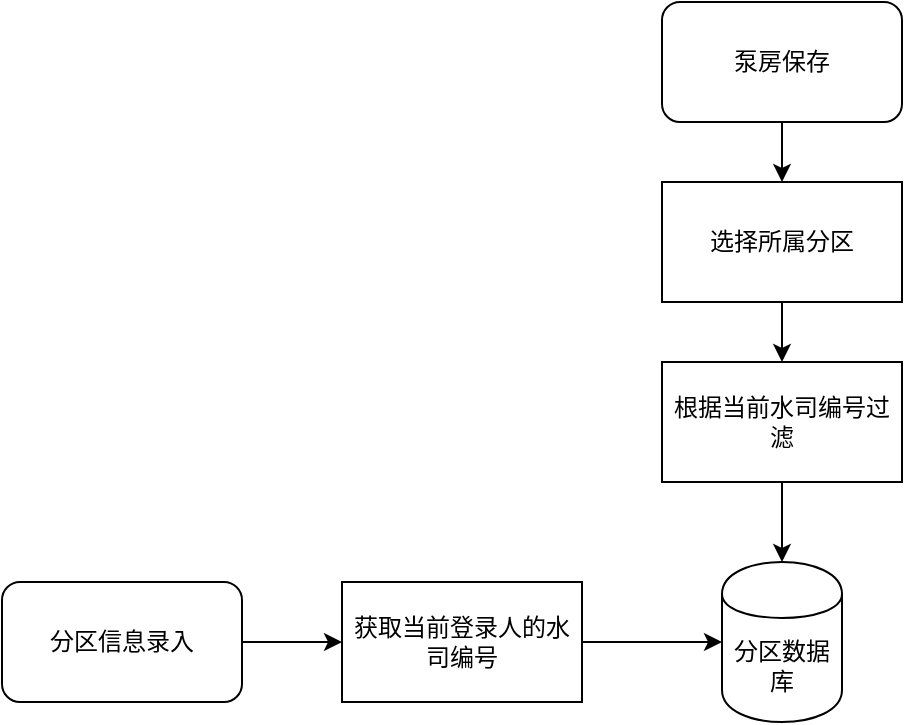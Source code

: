 <mxfile version="12.4.1" type="github" pages="1">
  <diagram id="_We5dEdMrlxPzOkpL0Iy" name="Page-1">
    <mxGraphModel dx="910" dy="523" grid="1" gridSize="10" guides="1" tooltips="1" connect="1" arrows="1" fold="1" page="1" pageScale="1" pageWidth="827" pageHeight="1169" math="0" shadow="0">
      <root>
        <mxCell id="0"/>
        <mxCell id="1" parent="0"/>
        <mxCell id="U1DZr8nLX2y_3NI-oWV1-13" style="edgeStyle=orthogonalEdgeStyle;rounded=0;orthogonalLoop=1;jettySize=auto;html=1;" edge="1" parent="1" source="U1DZr8nLX2y_3NI-oWV1-1" target="U1DZr8nLX2y_3NI-oWV1-2">
          <mxGeometry relative="1" as="geometry"/>
        </mxCell>
        <mxCell id="U1DZr8nLX2y_3NI-oWV1-1" value="分区信息录入" style="rounded=1;whiteSpace=wrap;html=1;" vertex="1" parent="1">
          <mxGeometry x="188" y="400" width="120" height="60" as="geometry"/>
        </mxCell>
        <mxCell id="U1DZr8nLX2y_3NI-oWV1-12" style="edgeStyle=orthogonalEdgeStyle;rounded=0;orthogonalLoop=1;jettySize=auto;html=1;" edge="1" parent="1" source="U1DZr8nLX2y_3NI-oWV1-2" target="U1DZr8nLX2y_3NI-oWV1-4">
          <mxGeometry relative="1" as="geometry"/>
        </mxCell>
        <mxCell id="U1DZr8nLX2y_3NI-oWV1-2" value="获取当前登录人的水司编号" style="rounded=0;whiteSpace=wrap;html=1;" vertex="1" parent="1">
          <mxGeometry x="358" y="400" width="120" height="60" as="geometry"/>
        </mxCell>
        <mxCell id="U1DZr8nLX2y_3NI-oWV1-4" value="分区数据库" style="shape=cylinder;whiteSpace=wrap;html=1;boundedLbl=1;backgroundOutline=1;" vertex="1" parent="1">
          <mxGeometry x="548" y="390" width="60" height="80" as="geometry"/>
        </mxCell>
        <mxCell id="U1DZr8nLX2y_3NI-oWV1-11" style="edgeStyle=orthogonalEdgeStyle;rounded=0;orthogonalLoop=1;jettySize=auto;html=1;" edge="1" parent="1" source="U1DZr8nLX2y_3NI-oWV1-6" target="U1DZr8nLX2y_3NI-oWV1-4">
          <mxGeometry relative="1" as="geometry"/>
        </mxCell>
        <mxCell id="U1DZr8nLX2y_3NI-oWV1-6" value="根据当前水司编号过滤" style="rounded=0;whiteSpace=wrap;html=1;" vertex="1" parent="1">
          <mxGeometry x="518" y="290" width="120" height="60" as="geometry"/>
        </mxCell>
        <mxCell id="U1DZr8nLX2y_3NI-oWV1-9" style="edgeStyle=orthogonalEdgeStyle;rounded=0;orthogonalLoop=1;jettySize=auto;html=1;" edge="1" parent="1" source="U1DZr8nLX2y_3NI-oWV1-7" target="U1DZr8nLX2y_3NI-oWV1-8">
          <mxGeometry relative="1" as="geometry"/>
        </mxCell>
        <mxCell id="U1DZr8nLX2y_3NI-oWV1-7" value="泵房保存" style="rounded=1;whiteSpace=wrap;html=1;" vertex="1" parent="1">
          <mxGeometry x="518" y="110" width="120" height="60" as="geometry"/>
        </mxCell>
        <mxCell id="U1DZr8nLX2y_3NI-oWV1-10" style="edgeStyle=orthogonalEdgeStyle;rounded=0;orthogonalLoop=1;jettySize=auto;html=1;entryX=0.5;entryY=0;entryDx=0;entryDy=0;" edge="1" parent="1" source="U1DZr8nLX2y_3NI-oWV1-8" target="U1DZr8nLX2y_3NI-oWV1-6">
          <mxGeometry relative="1" as="geometry"/>
        </mxCell>
        <mxCell id="U1DZr8nLX2y_3NI-oWV1-8" value="选择所属分区" style="rounded=0;whiteSpace=wrap;html=1;" vertex="1" parent="1">
          <mxGeometry x="518" y="200" width="120" height="60" as="geometry"/>
        </mxCell>
      </root>
    </mxGraphModel>
  </diagram>
</mxfile>
